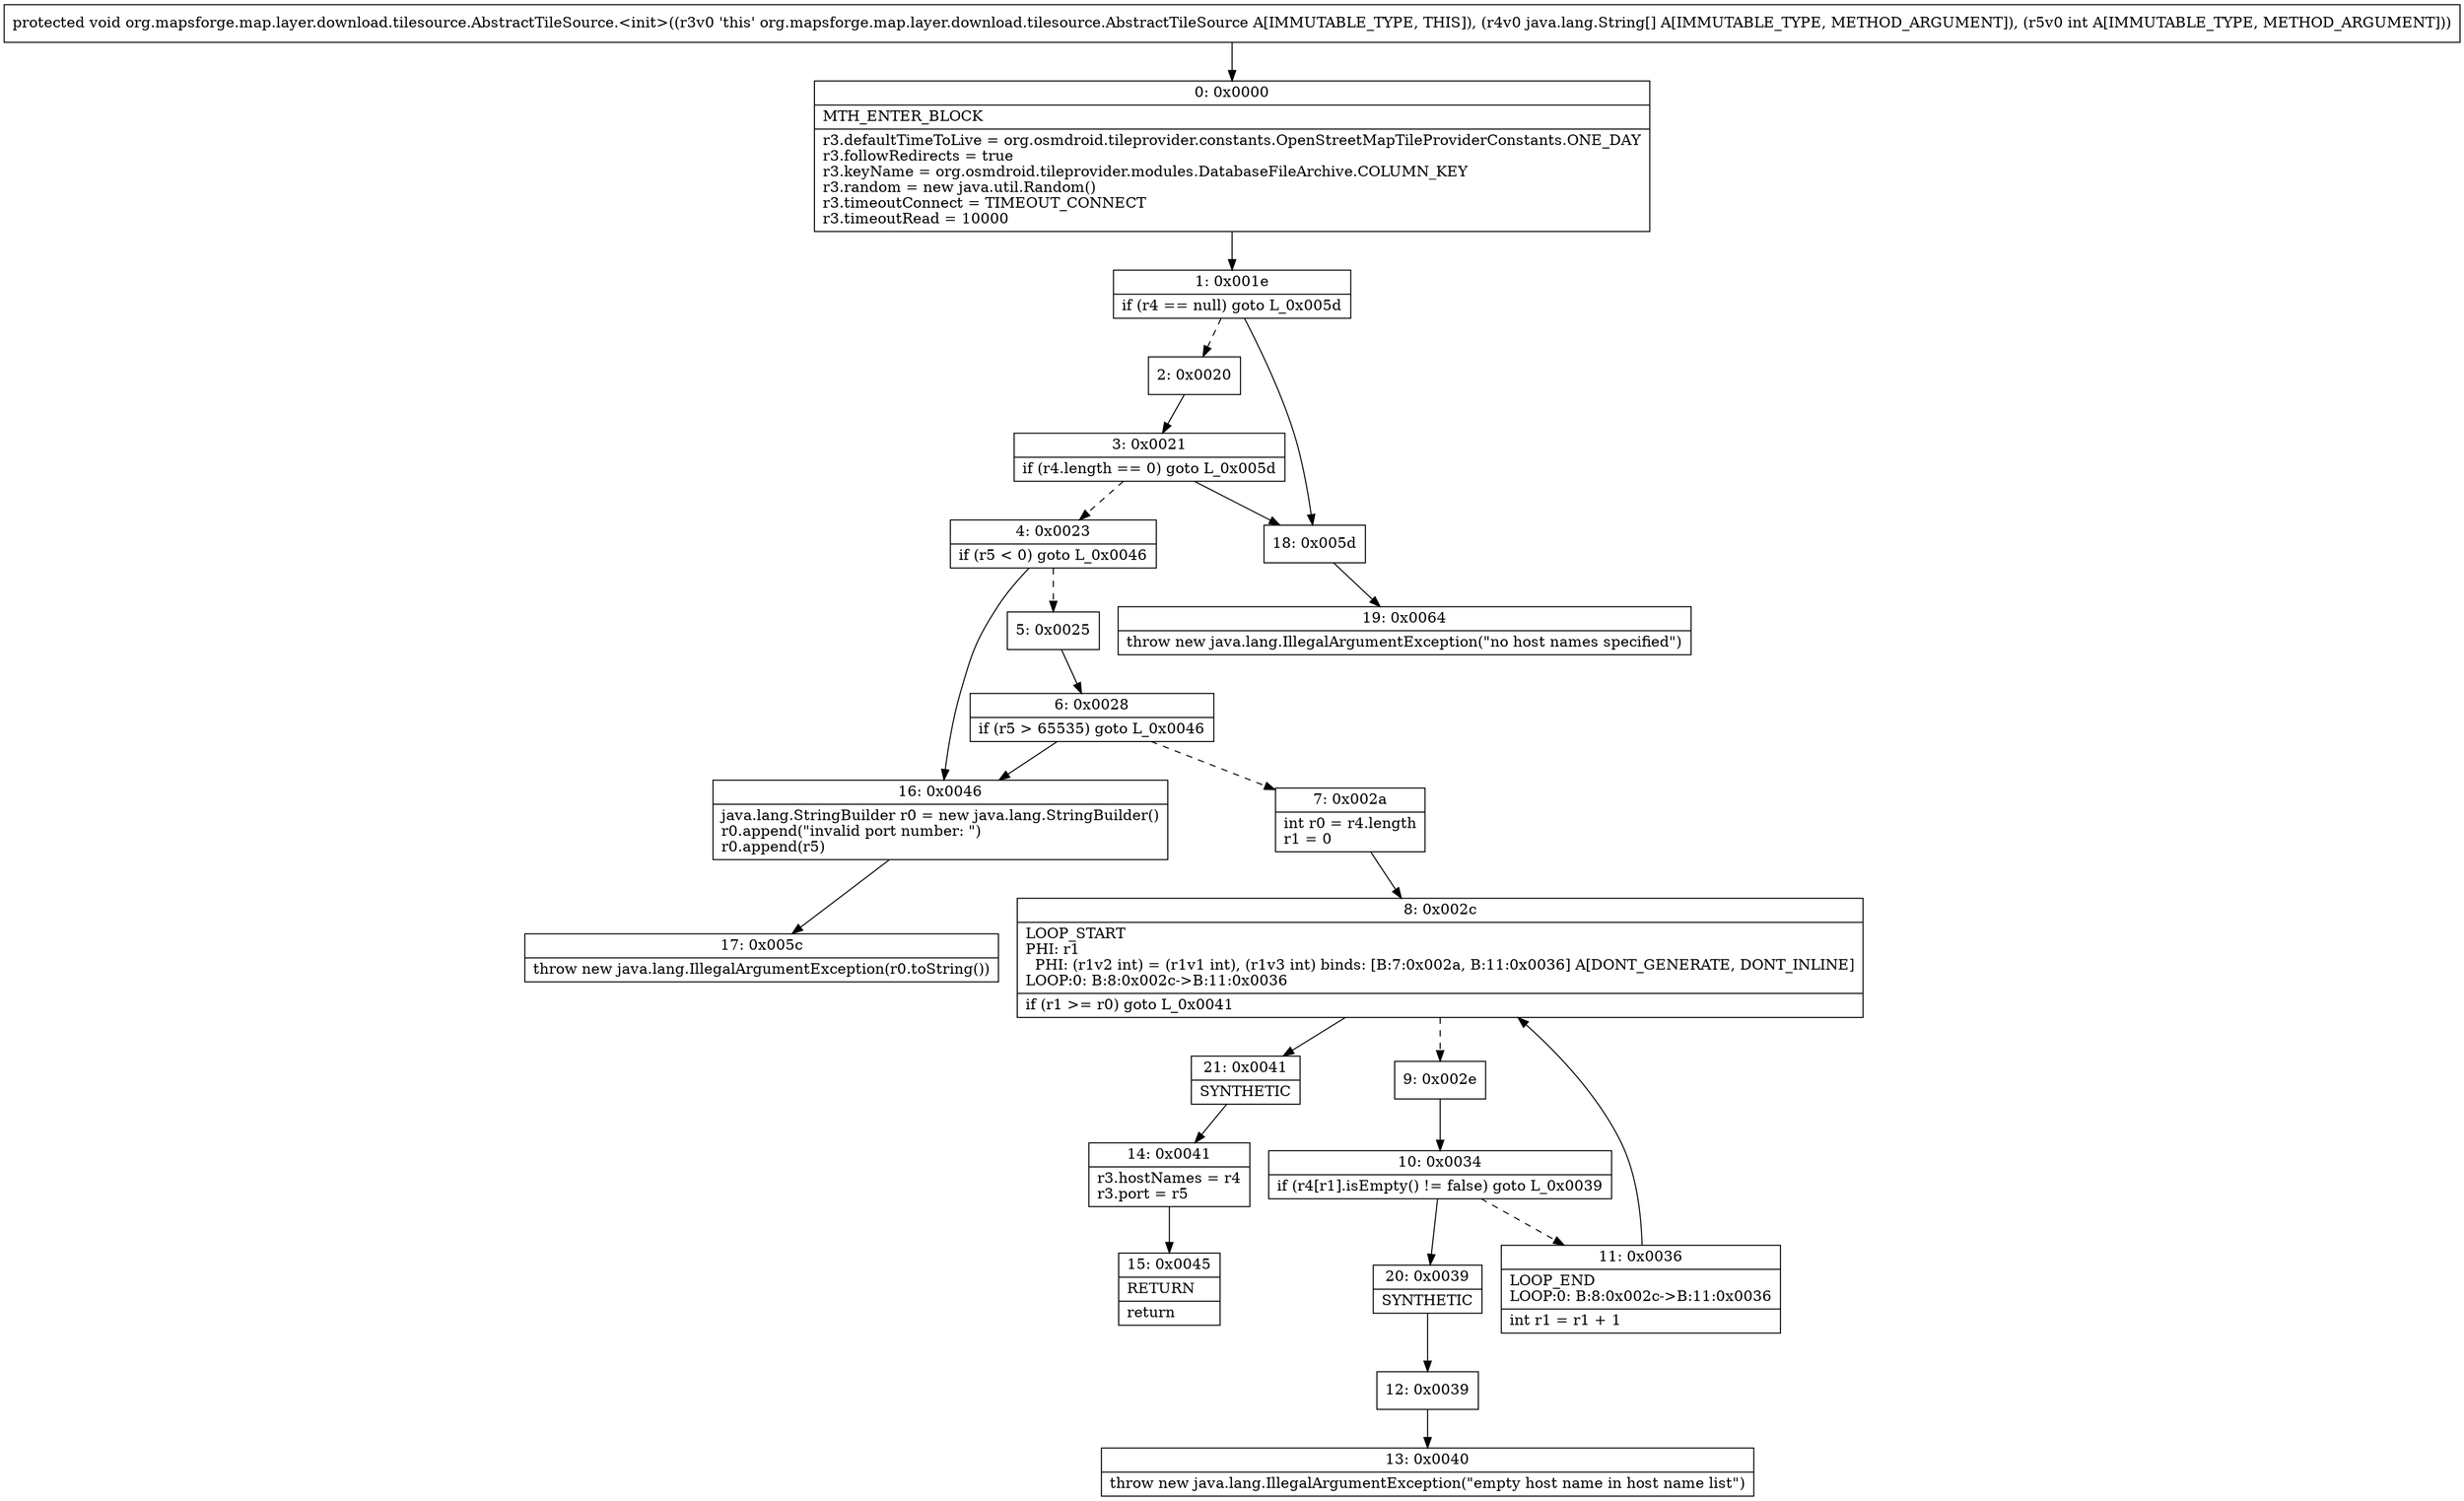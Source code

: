 digraph "CFG fororg.mapsforge.map.layer.download.tilesource.AbstractTileSource.\<init\>([Ljava\/lang\/String;I)V" {
Node_0 [shape=record,label="{0\:\ 0x0000|MTH_ENTER_BLOCK\l|r3.defaultTimeToLive = org.osmdroid.tileprovider.constants.OpenStreetMapTileProviderConstants.ONE_DAY\lr3.followRedirects = true\lr3.keyName = org.osmdroid.tileprovider.modules.DatabaseFileArchive.COLUMN_KEY\lr3.random = new java.util.Random()\lr3.timeoutConnect = TIMEOUT_CONNECT\lr3.timeoutRead = 10000\l}"];
Node_1 [shape=record,label="{1\:\ 0x001e|if (r4 == null) goto L_0x005d\l}"];
Node_2 [shape=record,label="{2\:\ 0x0020}"];
Node_3 [shape=record,label="{3\:\ 0x0021|if (r4.length == 0) goto L_0x005d\l}"];
Node_4 [shape=record,label="{4\:\ 0x0023|if (r5 \< 0) goto L_0x0046\l}"];
Node_5 [shape=record,label="{5\:\ 0x0025}"];
Node_6 [shape=record,label="{6\:\ 0x0028|if (r5 \> 65535) goto L_0x0046\l}"];
Node_7 [shape=record,label="{7\:\ 0x002a|int r0 = r4.length\lr1 = 0\l}"];
Node_8 [shape=record,label="{8\:\ 0x002c|LOOP_START\lPHI: r1 \l  PHI: (r1v2 int) = (r1v1 int), (r1v3 int) binds: [B:7:0x002a, B:11:0x0036] A[DONT_GENERATE, DONT_INLINE]\lLOOP:0: B:8:0x002c\-\>B:11:0x0036\l|if (r1 \>= r0) goto L_0x0041\l}"];
Node_9 [shape=record,label="{9\:\ 0x002e}"];
Node_10 [shape=record,label="{10\:\ 0x0034|if (r4[r1].isEmpty() != false) goto L_0x0039\l}"];
Node_11 [shape=record,label="{11\:\ 0x0036|LOOP_END\lLOOP:0: B:8:0x002c\-\>B:11:0x0036\l|int r1 = r1 + 1\l}"];
Node_12 [shape=record,label="{12\:\ 0x0039}"];
Node_13 [shape=record,label="{13\:\ 0x0040|throw new java.lang.IllegalArgumentException(\"empty host name in host name list\")\l}"];
Node_14 [shape=record,label="{14\:\ 0x0041|r3.hostNames = r4\lr3.port = r5\l}"];
Node_15 [shape=record,label="{15\:\ 0x0045|RETURN\l|return\l}"];
Node_16 [shape=record,label="{16\:\ 0x0046|java.lang.StringBuilder r0 = new java.lang.StringBuilder()\lr0.append(\"invalid port number: \")\lr0.append(r5)\l}"];
Node_17 [shape=record,label="{17\:\ 0x005c|throw new java.lang.IllegalArgumentException(r0.toString())\l}"];
Node_18 [shape=record,label="{18\:\ 0x005d}"];
Node_19 [shape=record,label="{19\:\ 0x0064|throw new java.lang.IllegalArgumentException(\"no host names specified\")\l}"];
Node_20 [shape=record,label="{20\:\ 0x0039|SYNTHETIC\l}"];
Node_21 [shape=record,label="{21\:\ 0x0041|SYNTHETIC\l}"];
MethodNode[shape=record,label="{protected void org.mapsforge.map.layer.download.tilesource.AbstractTileSource.\<init\>((r3v0 'this' org.mapsforge.map.layer.download.tilesource.AbstractTileSource A[IMMUTABLE_TYPE, THIS]), (r4v0 java.lang.String[] A[IMMUTABLE_TYPE, METHOD_ARGUMENT]), (r5v0 int A[IMMUTABLE_TYPE, METHOD_ARGUMENT])) }"];
MethodNode -> Node_0;
Node_0 -> Node_1;
Node_1 -> Node_2[style=dashed];
Node_1 -> Node_18;
Node_2 -> Node_3;
Node_3 -> Node_4[style=dashed];
Node_3 -> Node_18;
Node_4 -> Node_5[style=dashed];
Node_4 -> Node_16;
Node_5 -> Node_6;
Node_6 -> Node_7[style=dashed];
Node_6 -> Node_16;
Node_7 -> Node_8;
Node_8 -> Node_9[style=dashed];
Node_8 -> Node_21;
Node_9 -> Node_10;
Node_10 -> Node_11[style=dashed];
Node_10 -> Node_20;
Node_11 -> Node_8;
Node_12 -> Node_13;
Node_14 -> Node_15;
Node_16 -> Node_17;
Node_18 -> Node_19;
Node_20 -> Node_12;
Node_21 -> Node_14;
}


